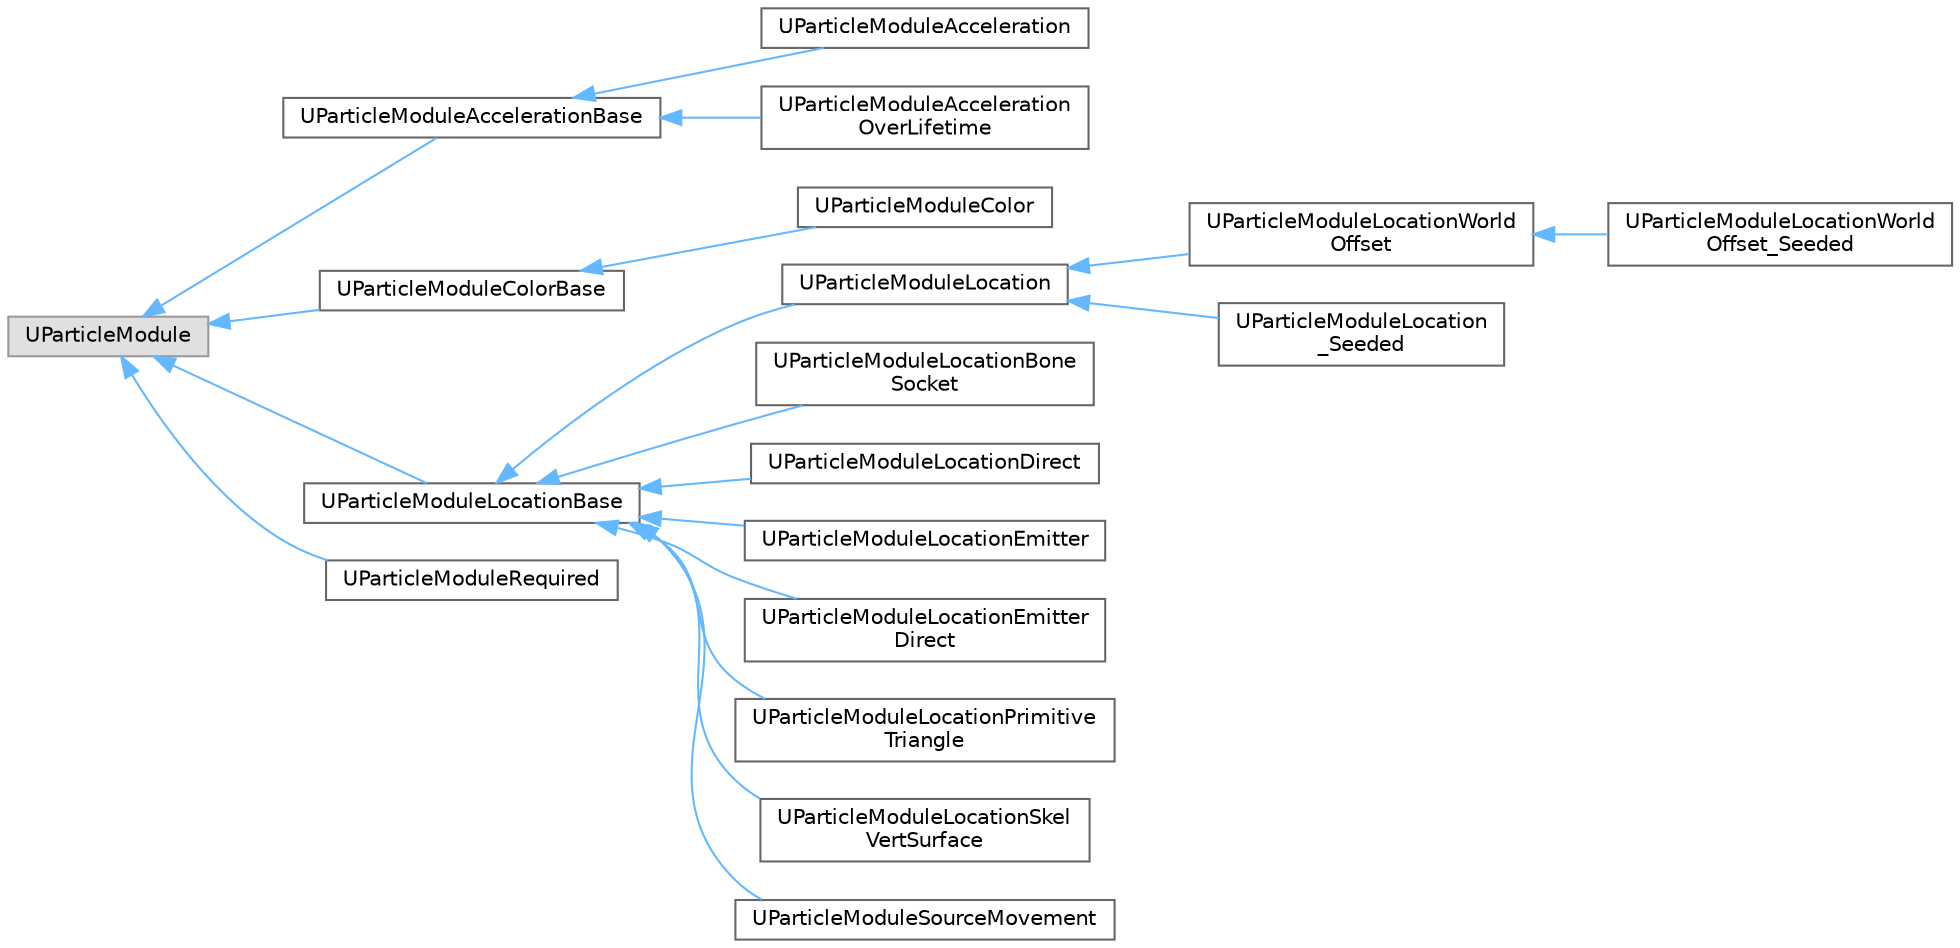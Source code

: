 digraph "Graphical Class Hierarchy"
{
 // INTERACTIVE_SVG=YES
 // LATEX_PDF_SIZE
  bgcolor="transparent";
  edge [fontname=Helvetica,fontsize=10,labelfontname=Helvetica,labelfontsize=10];
  node [fontname=Helvetica,fontsize=10,shape=box,height=0.2,width=0.4];
  rankdir="LR";
  Node0 [id="Node000000",label="UParticleModule",height=0.2,width=0.4,color="grey60", fillcolor="#E0E0E0", style="filled",tooltip=" "];
  Node0 -> Node1 [id="edge9821_Node000000_Node000001",dir="back",color="steelblue1",style="solid",tooltip=" "];
  Node1 [id="Node000001",label="UParticleModuleAccelerationBase",height=0.2,width=0.4,color="grey40", fillcolor="white", style="filled",URL="$da/d25/classUParticleModuleAccelerationBase.html",tooltip=" "];
  Node1 -> Node2 [id="edge9822_Node000001_Node000002",dir="back",color="steelblue1",style="solid",tooltip=" "];
  Node2 [id="Node000002",label="UParticleModuleAcceleration",height=0.2,width=0.4,color="grey40", fillcolor="white", style="filled",URL="$d2/ddd/classUParticleModuleAcceleration.html",tooltip=" "];
  Node1 -> Node3 [id="edge9823_Node000001_Node000003",dir="back",color="steelblue1",style="solid",tooltip=" "];
  Node3 [id="Node000003",label="UParticleModuleAcceleration\lOverLifetime",height=0.2,width=0.4,color="grey40", fillcolor="white", style="filled",URL="$dc/d3f/classUParticleModuleAccelerationOverLifetime.html",tooltip=" "];
  Node0 -> Node4 [id="edge9824_Node000000_Node000004",dir="back",color="steelblue1",style="solid",tooltip=" "];
  Node4 [id="Node000004",label="UParticleModuleColorBase",height=0.2,width=0.4,color="grey40", fillcolor="white", style="filled",URL="$d1/db0/classUParticleModuleColorBase.html",tooltip=" "];
  Node4 -> Node5 [id="edge9825_Node000004_Node000005",dir="back",color="steelblue1",style="solid",tooltip=" "];
  Node5 [id="Node000005",label="UParticleModuleColor",height=0.2,width=0.4,color="grey40", fillcolor="white", style="filled",URL="$d5/d7e/classUParticleModuleColor.html",tooltip=" "];
  Node0 -> Node6 [id="edge9826_Node000000_Node000006",dir="back",color="steelblue1",style="solid",tooltip=" "];
  Node6 [id="Node000006",label="UParticleModuleLocationBase",height=0.2,width=0.4,color="grey40", fillcolor="white", style="filled",URL="$d7/dbc/classUParticleModuleLocationBase.html",tooltip=" "];
  Node6 -> Node7 [id="edge9827_Node000006_Node000007",dir="back",color="steelblue1",style="solid",tooltip=" "];
  Node7 [id="Node000007",label="UParticleModuleLocation",height=0.2,width=0.4,color="grey40", fillcolor="white", style="filled",URL="$d2/d67/classUParticleModuleLocation.html",tooltip=" "];
  Node7 -> Node8 [id="edge9828_Node000007_Node000008",dir="back",color="steelblue1",style="solid",tooltip=" "];
  Node8 [id="Node000008",label="UParticleModuleLocationWorld\lOffset",height=0.2,width=0.4,color="grey40", fillcolor="white", style="filled",URL="$d4/d35/classUParticleModuleLocationWorldOffset.html",tooltip=" "];
  Node8 -> Node9 [id="edge9829_Node000008_Node000009",dir="back",color="steelblue1",style="solid",tooltip=" "];
  Node9 [id="Node000009",label="UParticleModuleLocationWorld\lOffset_Seeded",height=0.2,width=0.4,color="grey40", fillcolor="white", style="filled",URL="$d4/df2/classUParticleModuleLocationWorldOffset__Seeded.html",tooltip=" "];
  Node7 -> Node10 [id="edge9830_Node000007_Node000010",dir="back",color="steelblue1",style="solid",tooltip=" "];
  Node10 [id="Node000010",label="UParticleModuleLocation\l_Seeded",height=0.2,width=0.4,color="grey40", fillcolor="white", style="filled",URL="$d1/d2a/classUParticleModuleLocation__Seeded.html",tooltip=" "];
  Node6 -> Node11 [id="edge9831_Node000006_Node000011",dir="back",color="steelblue1",style="solid",tooltip=" "];
  Node11 [id="Node000011",label="UParticleModuleLocationBone\lSocket",height=0.2,width=0.4,color="grey40", fillcolor="white", style="filled",URL="$d5/d14/classUParticleModuleLocationBoneSocket.html",tooltip=" "];
  Node6 -> Node12 [id="edge9832_Node000006_Node000012",dir="back",color="steelblue1",style="solid",tooltip=" "];
  Node12 [id="Node000012",label="UParticleModuleLocationDirect",height=0.2,width=0.4,color="grey40", fillcolor="white", style="filled",URL="$d1/d0c/classUParticleModuleLocationDirect.html",tooltip=" "];
  Node6 -> Node13 [id="edge9833_Node000006_Node000013",dir="back",color="steelblue1",style="solid",tooltip=" "];
  Node13 [id="Node000013",label="UParticleModuleLocationEmitter",height=0.2,width=0.4,color="grey40", fillcolor="white", style="filled",URL="$df/d4a/classUParticleModuleLocationEmitter.html",tooltip=" "];
  Node6 -> Node14 [id="edge9834_Node000006_Node000014",dir="back",color="steelblue1",style="solid",tooltip=" "];
  Node14 [id="Node000014",label="UParticleModuleLocationEmitter\lDirect",height=0.2,width=0.4,color="grey40", fillcolor="white", style="filled",URL="$d4/dfc/classUParticleModuleLocationEmitterDirect.html",tooltip=" "];
  Node6 -> Node15 [id="edge9835_Node000006_Node000015",dir="back",color="steelblue1",style="solid",tooltip=" "];
  Node15 [id="Node000015",label="UParticleModuleLocationPrimitive\lTriangle",height=0.2,width=0.4,color="grey40", fillcolor="white", style="filled",URL="$dc/dec/classUParticleModuleLocationPrimitiveTriangle.html",tooltip=" "];
  Node6 -> Node16 [id="edge9836_Node000006_Node000016",dir="back",color="steelblue1",style="solid",tooltip=" "];
  Node16 [id="Node000016",label="UParticleModuleLocationSkel\lVertSurface",height=0.2,width=0.4,color="grey40", fillcolor="white", style="filled",URL="$dd/d3b/classUParticleModuleLocationSkelVertSurface.html",tooltip=" "];
  Node6 -> Node17 [id="edge9837_Node000006_Node000017",dir="back",color="steelblue1",style="solid",tooltip=" "];
  Node17 [id="Node000017",label="UParticleModuleSourceMovement",height=0.2,width=0.4,color="grey40", fillcolor="white", style="filled",URL="$d7/de1/classUParticleModuleSourceMovement.html",tooltip=" "];
  Node0 -> Node18 [id="edge9838_Node000000_Node000018",dir="back",color="steelblue1",style="solid",tooltip=" "];
  Node18 [id="Node000018",label="UParticleModuleRequired",height=0.2,width=0.4,color="grey40", fillcolor="white", style="filled",URL="$da/de5/classUParticleModuleRequired.html",tooltip=" "];
}
